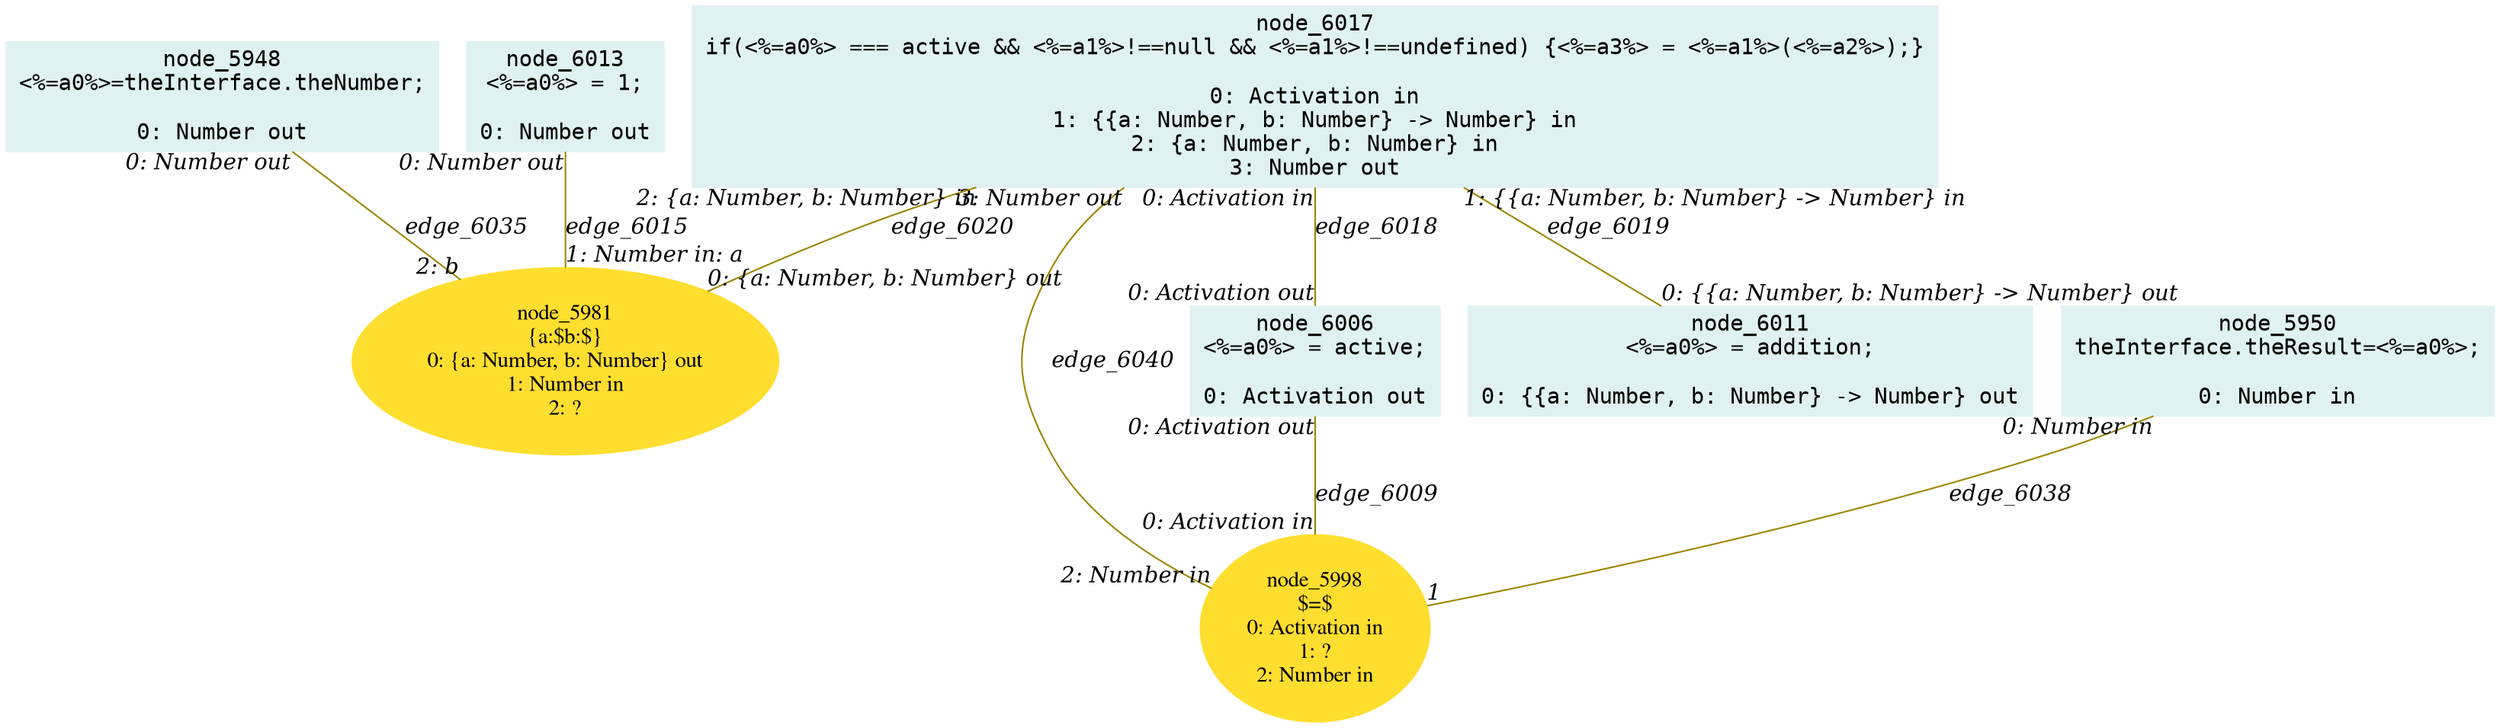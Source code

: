 digraph g{node_5948 [shape="box", style="filled", color="#dff1f2", fontname="Courier", label="node_5948
<%=a0%>=theInterface.theNumber;

0: Number out" ]
node_5950 [shape="box", style="filled", color="#dff1f2", fontname="Courier", label="node_5950
theInterface.theResult=<%=a0%>;

0: Number in" ]
node_5981 [shape="ellipse", style="filled", color="#ffde2f", fontname="Times", label="node_5981
{a:$b:$}
0: {a: Number, b: Number} out
1: Number in
2: ?" ]
node_5998 [shape="ellipse", style="filled", color="#ffde2f", fontname="Times", label="node_5998
$=$
0: Activation in
1: ?
2: Number in" ]
node_6006 [shape="box", style="filled", color="#dff1f2", fontname="Courier", label="node_6006
<%=a0%> = active;

0: Activation out" ]
node_6011 [shape="box", style="filled", color="#dff1f2", fontname="Courier", label="node_6011
<%=a0%> = addition;

0: {{a: Number, b: Number} -> Number} out" ]
node_6013 [shape="box", style="filled", color="#dff1f2", fontname="Courier", label="node_6013
<%=a0%> = 1;

0: Number out" ]
node_6017 [shape="box", style="filled", color="#dff1f2", fontname="Courier", label="node_6017
if(<%=a0%> === active && <%=a1%>!==null && <%=a1%>!==undefined) {<%=a3%> = <%=a1%>(<%=a2%>);}

0: Activation in
1: {{a: Number, b: Number} -> Number} in
2: {a: Number, b: Number} in
3: Number out" ]
node_6006 -> node_5998 [dir=none, arrowHead=none, fontname="Times-Italic", arrowsize=1, color="#9d8400", label="edge_6009",  headlabel="0: Activation in", taillabel="0: Activation out" ]
node_6013 -> node_5981 [dir=none, arrowHead=none, fontname="Times-Italic", arrowsize=1, color="#9d8400", label="edge_6015",  headlabel="1: Number in: a", taillabel="0: Number out" ]
node_6017 -> node_6006 [dir=none, arrowHead=none, fontname="Times-Italic", arrowsize=1, color="#9d8400", label="edge_6018",  headlabel="0: Activation out", taillabel="0: Activation in" ]
node_6017 -> node_6011 [dir=none, arrowHead=none, fontname="Times-Italic", arrowsize=1, color="#9d8400", label="edge_6019",  headlabel="0: {{a: Number, b: Number} -> Number} out", taillabel="1: {{a: Number, b: Number} -> Number} in" ]
node_6017 -> node_5981 [dir=none, arrowHead=none, fontname="Times-Italic", arrowsize=1, color="#9d8400", label="edge_6020",  headlabel="0: {a: Number, b: Number} out", taillabel="2: {a: Number, b: Number} in" ]
node_5948 -> node_5981 [dir=none, arrowHead=none, fontname="Times-Italic", arrowsize=1, color="#9d8400", label="edge_6035",  headlabel="2: b", taillabel="0: Number out" ]
node_5950 -> node_5998 [dir=none, arrowHead=none, fontname="Times-Italic", arrowsize=1, color="#9d8400", label="edge_6038",  headlabel="1", taillabel="0: Number in" ]
node_5998 -> node_6017 [dir=none, arrowHead=none, fontname="Times-Italic", arrowsize=1, color="#9d8400", label="edge_6040",  headlabel="3: Number out", taillabel="2: Number in" ]
}